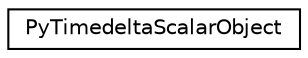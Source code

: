 digraph "Graphical Class Hierarchy"
{
 // LATEX_PDF_SIZE
  edge [fontname="Helvetica",fontsize="10",labelfontname="Helvetica",labelfontsize="10"];
  node [fontname="Helvetica",fontsize="10",shape=record];
  rankdir="LR";
  Node0 [label="PyTimedeltaScalarObject",height=0.2,width=0.4,color="black", fillcolor="white", style="filled",URL="$structPyTimedeltaScalarObject.html",tooltip=" "];
}
